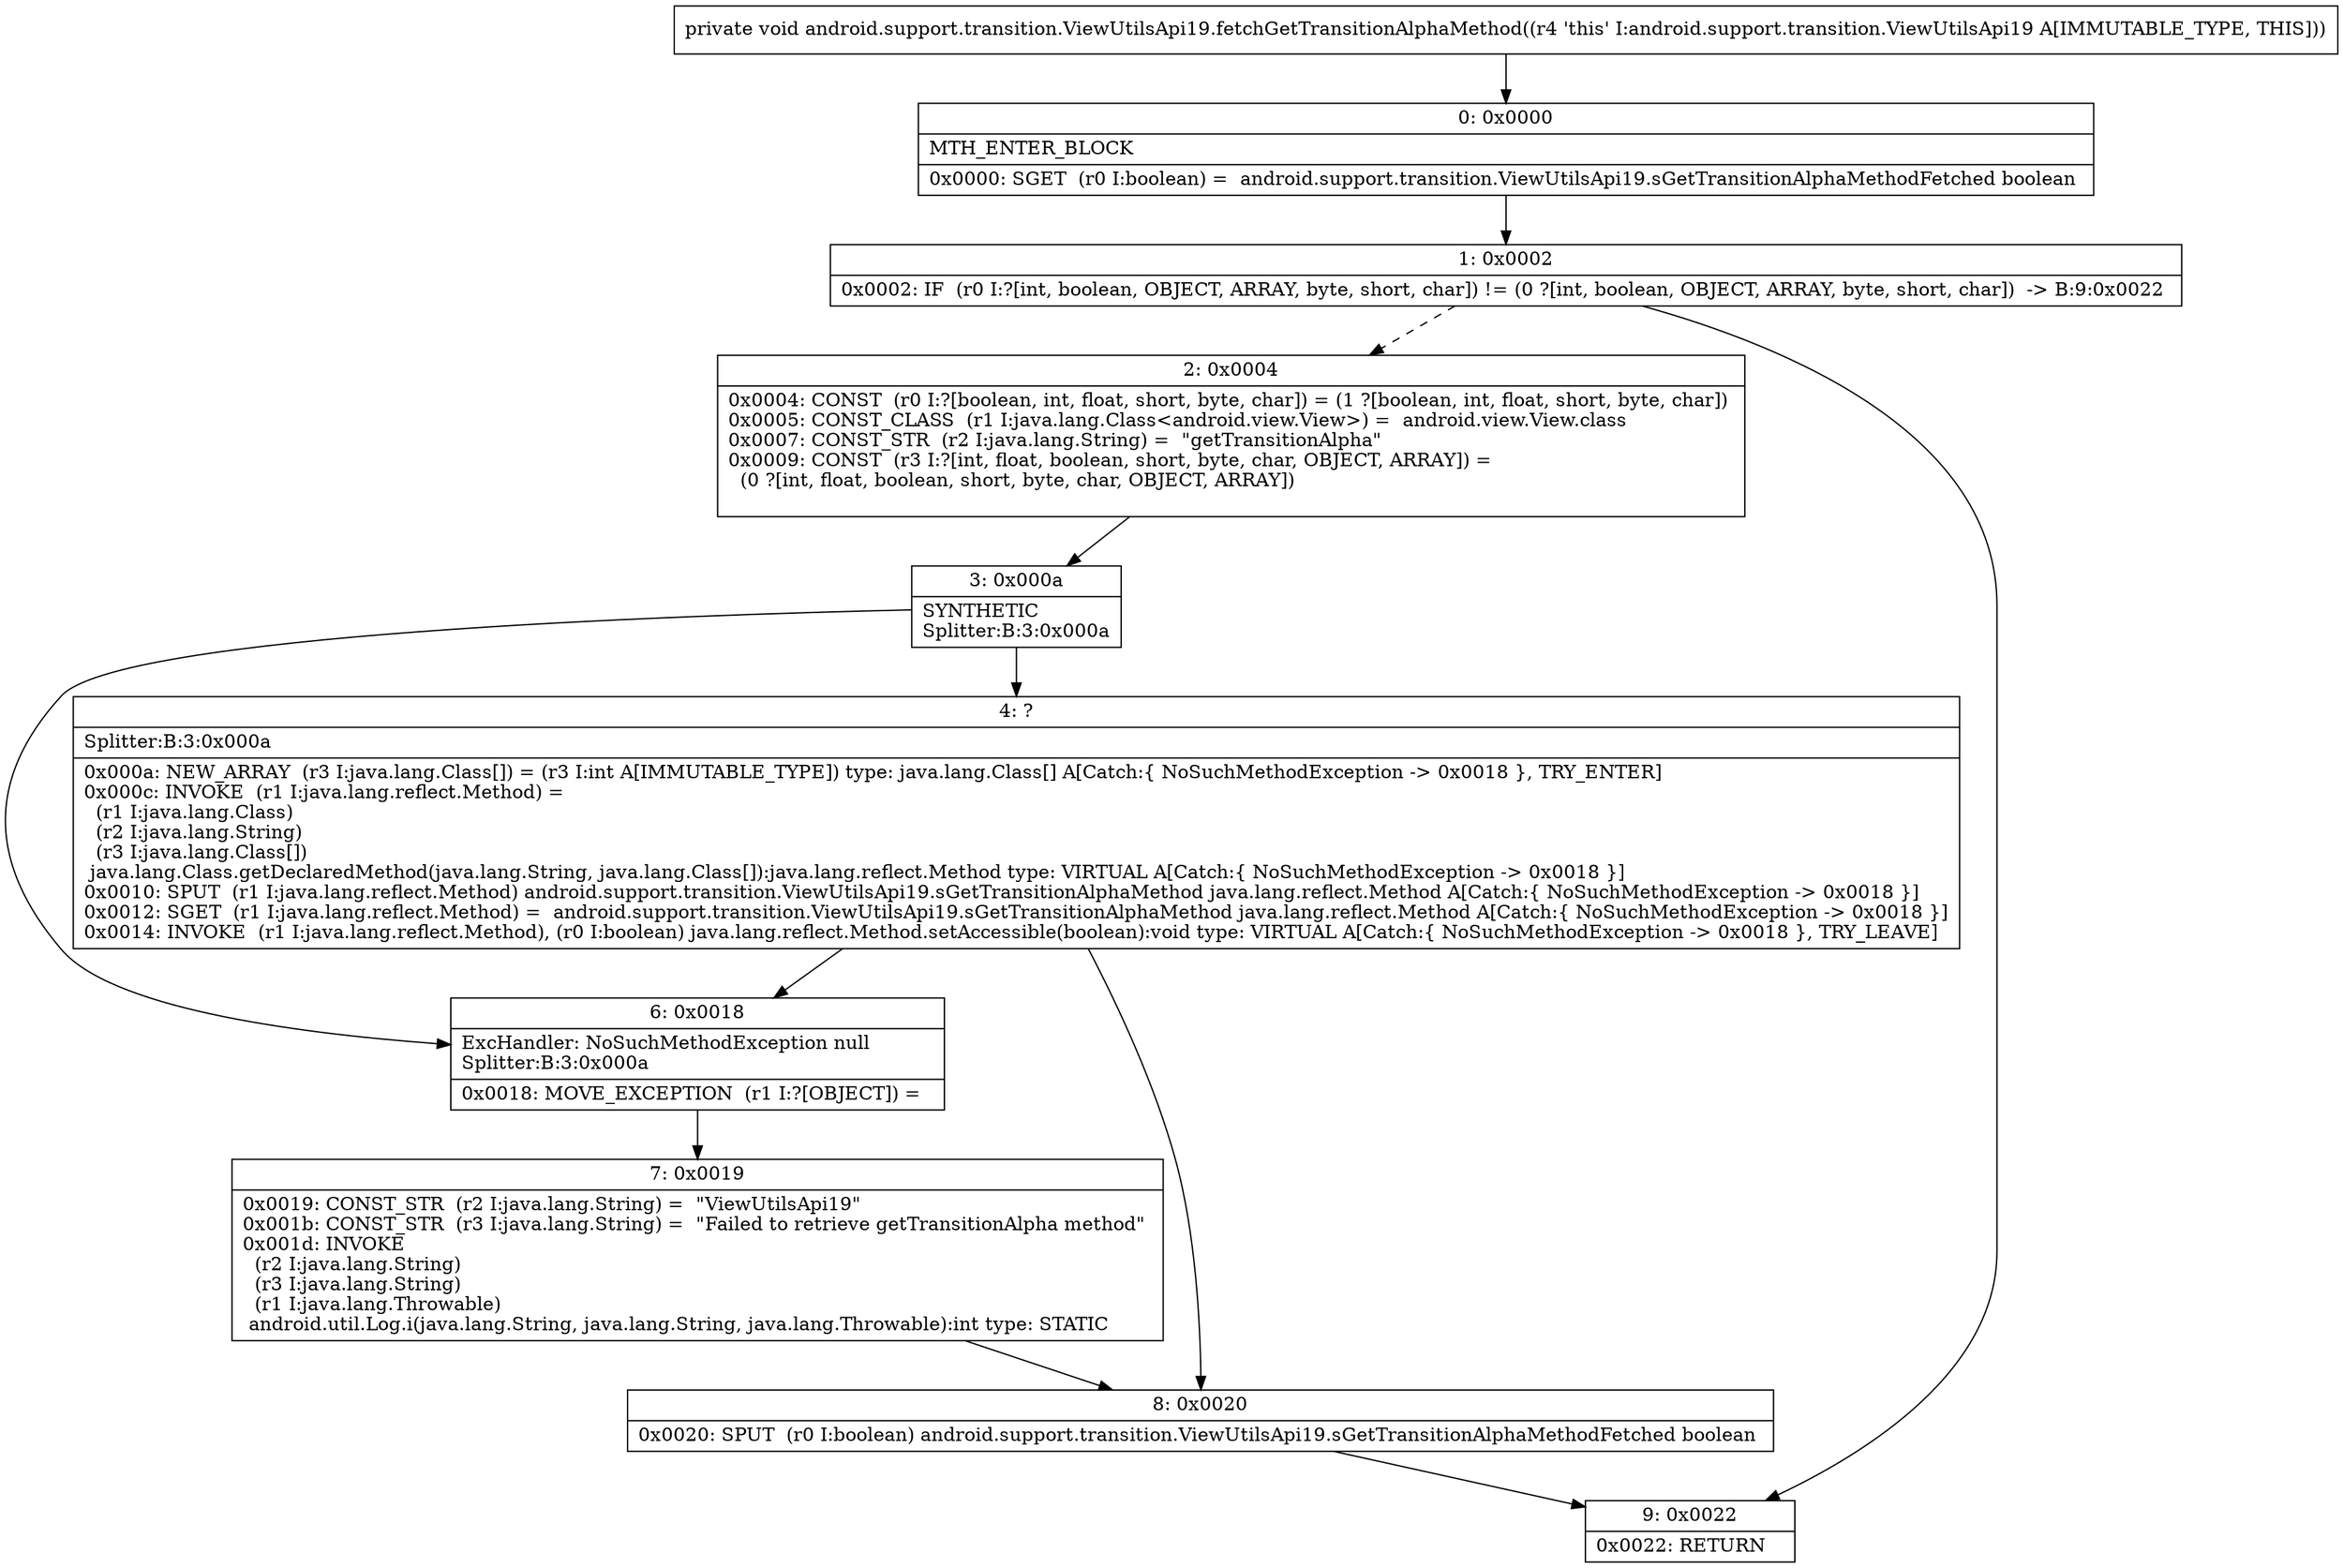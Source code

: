 digraph "CFG forandroid.support.transition.ViewUtilsApi19.fetchGetTransitionAlphaMethod()V" {
Node_0 [shape=record,label="{0\:\ 0x0000|MTH_ENTER_BLOCK\l|0x0000: SGET  (r0 I:boolean) =  android.support.transition.ViewUtilsApi19.sGetTransitionAlphaMethodFetched boolean \l}"];
Node_1 [shape=record,label="{1\:\ 0x0002|0x0002: IF  (r0 I:?[int, boolean, OBJECT, ARRAY, byte, short, char]) != (0 ?[int, boolean, OBJECT, ARRAY, byte, short, char])  \-\> B:9:0x0022 \l}"];
Node_2 [shape=record,label="{2\:\ 0x0004|0x0004: CONST  (r0 I:?[boolean, int, float, short, byte, char]) = (1 ?[boolean, int, float, short, byte, char]) \l0x0005: CONST_CLASS  (r1 I:java.lang.Class\<android.view.View\>) =  android.view.View.class \l0x0007: CONST_STR  (r2 I:java.lang.String) =  \"getTransitionAlpha\" \l0x0009: CONST  (r3 I:?[int, float, boolean, short, byte, char, OBJECT, ARRAY]) = \l  (0 ?[int, float, boolean, short, byte, char, OBJECT, ARRAY])\l \l}"];
Node_3 [shape=record,label="{3\:\ 0x000a|SYNTHETIC\lSplitter:B:3:0x000a\l}"];
Node_4 [shape=record,label="{4\:\ ?|Splitter:B:3:0x000a\l|0x000a: NEW_ARRAY  (r3 I:java.lang.Class[]) = (r3 I:int A[IMMUTABLE_TYPE]) type: java.lang.Class[] A[Catch:\{ NoSuchMethodException \-\> 0x0018 \}, TRY_ENTER]\l0x000c: INVOKE  (r1 I:java.lang.reflect.Method) = \l  (r1 I:java.lang.Class)\l  (r2 I:java.lang.String)\l  (r3 I:java.lang.Class[])\l java.lang.Class.getDeclaredMethod(java.lang.String, java.lang.Class[]):java.lang.reflect.Method type: VIRTUAL A[Catch:\{ NoSuchMethodException \-\> 0x0018 \}]\l0x0010: SPUT  (r1 I:java.lang.reflect.Method) android.support.transition.ViewUtilsApi19.sGetTransitionAlphaMethod java.lang.reflect.Method A[Catch:\{ NoSuchMethodException \-\> 0x0018 \}]\l0x0012: SGET  (r1 I:java.lang.reflect.Method) =  android.support.transition.ViewUtilsApi19.sGetTransitionAlphaMethod java.lang.reflect.Method A[Catch:\{ NoSuchMethodException \-\> 0x0018 \}]\l0x0014: INVOKE  (r1 I:java.lang.reflect.Method), (r0 I:boolean) java.lang.reflect.Method.setAccessible(boolean):void type: VIRTUAL A[Catch:\{ NoSuchMethodException \-\> 0x0018 \}, TRY_LEAVE]\l}"];
Node_6 [shape=record,label="{6\:\ 0x0018|ExcHandler: NoSuchMethodException null\lSplitter:B:3:0x000a\l|0x0018: MOVE_EXCEPTION  (r1 I:?[OBJECT]) =  \l}"];
Node_7 [shape=record,label="{7\:\ 0x0019|0x0019: CONST_STR  (r2 I:java.lang.String) =  \"ViewUtilsApi19\" \l0x001b: CONST_STR  (r3 I:java.lang.String) =  \"Failed to retrieve getTransitionAlpha method\" \l0x001d: INVOKE  \l  (r2 I:java.lang.String)\l  (r3 I:java.lang.String)\l  (r1 I:java.lang.Throwable)\l android.util.Log.i(java.lang.String, java.lang.String, java.lang.Throwable):int type: STATIC \l}"];
Node_8 [shape=record,label="{8\:\ 0x0020|0x0020: SPUT  (r0 I:boolean) android.support.transition.ViewUtilsApi19.sGetTransitionAlphaMethodFetched boolean \l}"];
Node_9 [shape=record,label="{9\:\ 0x0022|0x0022: RETURN   \l}"];
MethodNode[shape=record,label="{private void android.support.transition.ViewUtilsApi19.fetchGetTransitionAlphaMethod((r4 'this' I:android.support.transition.ViewUtilsApi19 A[IMMUTABLE_TYPE, THIS])) }"];
MethodNode -> Node_0;
Node_0 -> Node_1;
Node_1 -> Node_2[style=dashed];
Node_1 -> Node_9;
Node_2 -> Node_3;
Node_3 -> Node_4;
Node_3 -> Node_6;
Node_4 -> Node_6;
Node_4 -> Node_8;
Node_6 -> Node_7;
Node_7 -> Node_8;
Node_8 -> Node_9;
}

